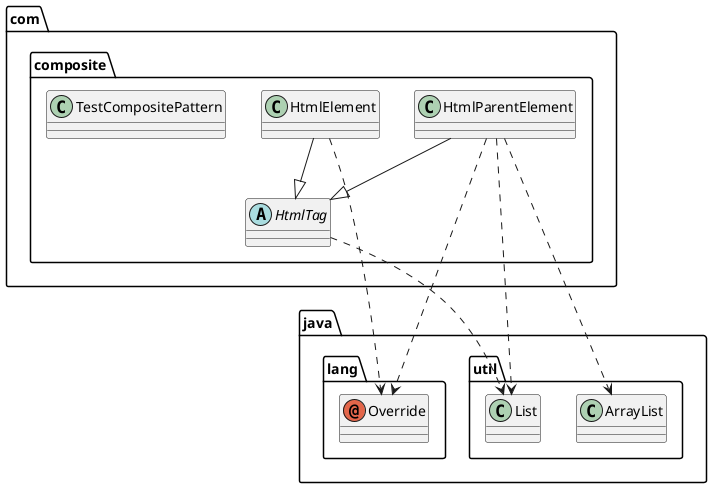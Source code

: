 @startuml
abstract class com.composite.HtmlTag
annotation java.lang.Override
class com.composite.HtmlElement
class com.composite.HtmlParentElement
class com.composite.TestCompositePattern
class java.util.ArrayList
class java.util.List
com.composite.HtmlTag ..> java.util.List
com.composite.HtmlElement --|> com.composite.HtmlTag
com.composite.HtmlElement ..> java.lang.Override
com.composite.HtmlParentElement --|> com.composite.HtmlTag
com.composite.HtmlParentElement ..> java.lang.Override
com.composite.HtmlParentElement ..> java.util.ArrayList
com.composite.HtmlParentElement ..> java.util.List
@enduml